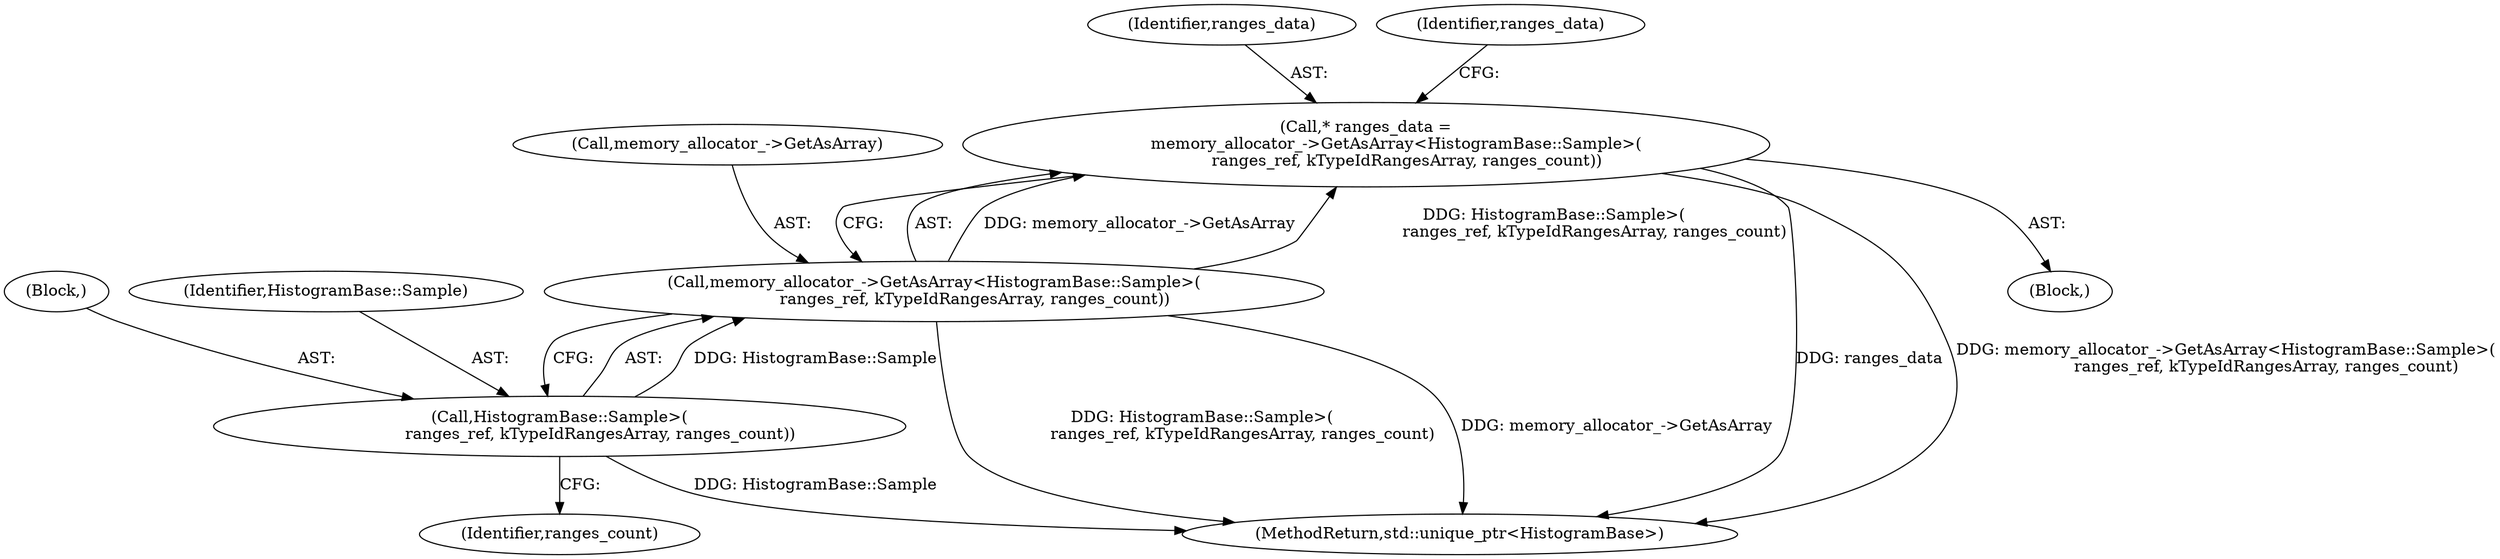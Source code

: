 digraph "0_Chrome_3f38b2253b19f9f9595f79fb92bfb5077e7b1959_0@API" {
"1000208" [label="(Call,* ranges_data =\n            memory_allocator_->GetAsArray<HistogramBase::Sample>(\n                ranges_ref, kTypeIdRangesArray, ranges_count))"];
"1000210" [label="(Call,memory_allocator_->GetAsArray<HistogramBase::Sample>(\n                ranges_ref, kTypeIdRangesArray, ranges_count))"];
"1000214" [label="(Call,HistogramBase::Sample>(\n                ranges_ref, kTypeIdRangesArray, ranges_count))"];
"1000209" [label="(Identifier,ranges_data)"];
"1000343" [label="(MethodReturn,std::unique_ptr<HistogramBase>)"];
"1000208" [label="(Call,* ranges_data =\n            memory_allocator_->GetAsArray<HistogramBase::Sample>(\n                ranges_ref, kTypeIdRangesArray, ranges_count))"];
"1000216" [label="(Block,)"];
"1000222" [label="(Identifier,ranges_data)"];
"1000214" [label="(Call,HistogramBase::Sample>(\n                ranges_ref, kTypeIdRangesArray, ranges_count))"];
"1000220" [label="(Identifier,ranges_count)"];
"1000211" [label="(Call,memory_allocator_->GetAsArray)"];
"1000215" [label="(Identifier,HistogramBase::Sample)"];
"1000206" [label="(Block,)"];
"1000210" [label="(Call,memory_allocator_->GetAsArray<HistogramBase::Sample>(\n                ranges_ref, kTypeIdRangesArray, ranges_count))"];
"1000208" -> "1000206"  [label="AST: "];
"1000208" -> "1000210"  [label="CFG: "];
"1000209" -> "1000208"  [label="AST: "];
"1000210" -> "1000208"  [label="AST: "];
"1000222" -> "1000208"  [label="CFG: "];
"1000208" -> "1000343"  [label="DDG: ranges_data"];
"1000208" -> "1000343"  [label="DDG: memory_allocator_->GetAsArray<HistogramBase::Sample>(\n                ranges_ref, kTypeIdRangesArray, ranges_count)"];
"1000210" -> "1000208"  [label="DDG: memory_allocator_->GetAsArray"];
"1000210" -> "1000208"  [label="DDG: HistogramBase::Sample>(\n                ranges_ref, kTypeIdRangesArray, ranges_count)"];
"1000210" -> "1000214"  [label="CFG: "];
"1000211" -> "1000210"  [label="AST: "];
"1000214" -> "1000210"  [label="AST: "];
"1000210" -> "1000343"  [label="DDG: HistogramBase::Sample>(\n                ranges_ref, kTypeIdRangesArray, ranges_count)"];
"1000210" -> "1000343"  [label="DDG: memory_allocator_->GetAsArray"];
"1000214" -> "1000210"  [label="DDG: HistogramBase::Sample"];
"1000214" -> "1000220"  [label="CFG: "];
"1000215" -> "1000214"  [label="AST: "];
"1000216" -> "1000214"  [label="AST: "];
"1000214" -> "1000343"  [label="DDG: HistogramBase::Sample"];
}
